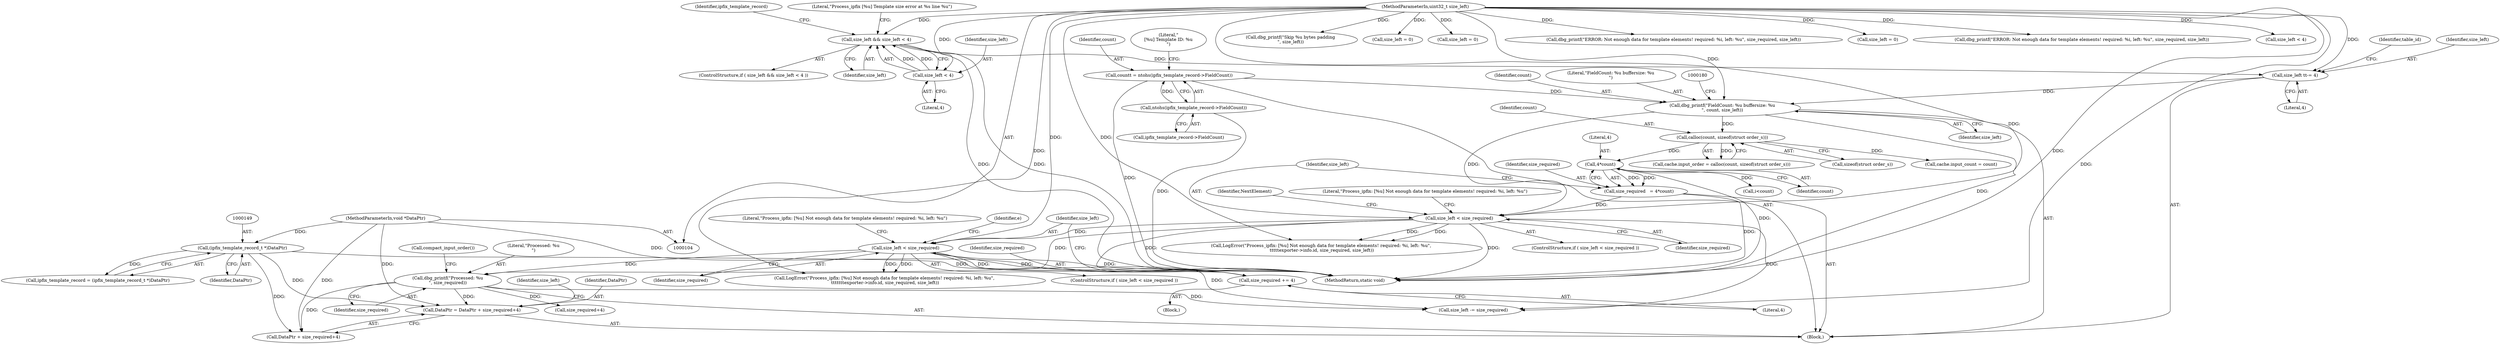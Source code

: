 digraph "0_nfdump_3b006ededaf351f1723aea6c727c9edd1b1fff9b@pointer" {
"1000620" [label="(Call,DataPtr = DataPtr + size_required+4)"];
"1000148" [label="(Call,(ipfix_template_record_t *)DataPtr)"];
"1000106" [label="(MethodParameterIn,void *DataPtr)"];
"1000455" [label="(Call,dbg_printf(\"Processed: %u\n\", size_required))"];
"1000283" [label="(Call,size_left < size_required)"];
"1000174" [label="(Call,dbg_printf(\"FieldCount: %u buffersize: %u\n\", count, size_left))"];
"1000160" [label="(Call,count\t = ntohs(ipfix_template_record->FieldCount))"];
"1000162" [label="(Call,ntohs(ipfix_template_record->FieldCount))"];
"1000151" [label="(Call,size_left \t\t-= 4)"];
"1000125" [label="(Call,size_left && size_left < 4)"];
"1000127" [label="(Call,size_left < 4)"];
"1000107" [label="(MethodParameterIn,uint32_t size_left)"];
"1000277" [label="(Call,size_required   = 4*count)"];
"1000279" [label="(Call,4*count)"];
"1000252" [label="(Call,calloc(count, sizeof(struct order_s)))"];
"1000393" [label="(Call,size_left < size_required)"];
"1000389" [label="(Call,size_required += 4)"];
"1000282" [label="(ControlStructure,if ( size_left < size_required ))"];
"1000393" [label="(Call,size_left < size_required)"];
"1000457" [label="(Identifier,size_required)"];
"1000125" [label="(Call,size_left && size_left < 4)"];
"1000177" [label="(Identifier,size_left)"];
"1000129" [label="(Literal,4)"];
"1000148" [label="(Call,(ipfix_template_record_t *)DataPtr)"];
"1000397" [label="(Call,LogError(\"Process_ipfix: [%u] Not enough data for template elements! required: %i, left: %u\", \n\t\t\t\t\t\t\texporter->info.id, size_required, size_left))"];
"1000116" [label="(Block,)"];
"1000459" [label="(Call,compact_input_order())"];
"1000285" [label="(Identifier,size_required)"];
"1000632" [label="(Call,dbg_printf(\"Skip %u bytes padding\n\", size_left))"];
"1000155" [label="(Identifier,table_id)"];
"1000167" [label="(Literal,\"\n[%u] Template ID: %u\n\")"];
"1000128" [label="(Identifier,size_left)"];
"1000252" [label="(Call,calloc(count, sizeof(struct order_s)))"];
"1000392" [label="(ControlStructure,if ( size_left < size_required ))"];
"1000617" [label="(Call,size_left -= size_required)"];
"1000415" [label="(Identifier,e)"];
"1000147" [label="(Identifier,ipfix_template_record)"];
"1000390" [label="(Identifier,size_required)"];
"1000142" [label="(Call,size_left = 0)"];
"1000647" [label="(MethodReturn,static void)"];
"1000382" [label="(Block,)"];
"1000312" [label="(Call,i<count)"];
"1000389" [label="(Call,size_required += 4)"];
"1000278" [label="(Identifier,size_required)"];
"1000279" [label="(Call,4*count)"];
"1000394" [label="(Identifier,size_left)"];
"1000127" [label="(Call,size_left < 4)"];
"1000302" [label="(Identifier,NextElement)"];
"1000288" [label="(Literal,\"Process_ipfix: [%u] Not enough data for template elements! required: %i, left: %u\")"];
"1000174" [label="(Call,dbg_printf(\"FieldCount: %u buffersize: %u\n\", count, size_left))"];
"1000635" [label="(Call,size_left = 0)"];
"1000283" [label="(Call,size_left < size_required)"];
"1000151" [label="(Call,size_left \t\t-= 4)"];
"1000296" [label="(Call,dbg_printf(\"ERROR: Not enough data for template elements! required: %i, left: %u\", size_required, size_left))"];
"1000152" [label="(Identifier,size_left)"];
"1000146" [label="(Call,ipfix_template_record = (ipfix_template_record_t *)DataPtr)"];
"1000153" [label="(Literal,4)"];
"1000268" [label="(Call,size_left = 0)"];
"1000132" [label="(Literal,\"Process_ipfix [%u] Template size error at %s line %u\")"];
"1000124" [label="(ControlStructure,if ( size_left && size_left < 4 ))"];
"1000176" [label="(Identifier,count)"];
"1000406" [label="(Call,dbg_printf(\"ERROR: Not enough data for template elements! required: %i, left: %u\", size_required, size_left))"];
"1000163" [label="(Call,ipfix_template_record->FieldCount)"];
"1000272" [label="(Call,cache.input_count = count)"];
"1000175" [label="(Literal,\"FieldCount: %u buffersize: %u\n\")"];
"1000620" [label="(Call,DataPtr = DataPtr + size_required+4)"];
"1000456" [label="(Literal,\"Processed: %u\n\")"];
"1000160" [label="(Call,count\t = ntohs(ipfix_template_record->FieldCount))"];
"1000624" [label="(Call,size_required+4)"];
"1000280" [label="(Literal,4)"];
"1000254" [label="(Call,sizeof(struct order_s))"];
"1000455" [label="(Call,dbg_printf(\"Processed: %u\n\", size_required))"];
"1000398" [label="(Literal,\"Process_ipfix: [%u] Not enough data for template elements! required: %i, left: %u\")"];
"1000277" [label="(Call,size_required   = 4*count)"];
"1000253" [label="(Identifier,count)"];
"1000162" [label="(Call,ntohs(ipfix_template_record->FieldCount))"];
"1000621" [label="(Identifier,DataPtr)"];
"1000281" [label="(Identifier,count)"];
"1000628" [label="(Call,size_left < 4)"];
"1000395" [label="(Identifier,size_required)"];
"1000391" [label="(Literal,4)"];
"1000629" [label="(Identifier,size_left)"];
"1000107" [label="(MethodParameterIn,uint32_t size_left)"];
"1000622" [label="(Call,DataPtr + size_required+4)"];
"1000150" [label="(Identifier,DataPtr)"];
"1000287" [label="(Call,LogError(\"Process_ipfix: [%u] Not enough data for template elements! required: %i, left: %u\", \n\t\t\t\t\texporter->info.id, size_required, size_left))"];
"1000161" [label="(Identifier,count)"];
"1000248" [label="(Call,cache.input_order = calloc(count, sizeof(struct order_s)))"];
"1000106" [label="(MethodParameterIn,void *DataPtr)"];
"1000126" [label="(Identifier,size_left)"];
"1000284" [label="(Identifier,size_left)"];
"1000620" -> "1000116"  [label="AST: "];
"1000620" -> "1000622"  [label="CFG: "];
"1000621" -> "1000620"  [label="AST: "];
"1000622" -> "1000620"  [label="AST: "];
"1000629" -> "1000620"  [label="CFG: "];
"1000148" -> "1000620"  [label="DDG: "];
"1000106" -> "1000620"  [label="DDG: "];
"1000455" -> "1000620"  [label="DDG: "];
"1000148" -> "1000146"  [label="AST: "];
"1000148" -> "1000150"  [label="CFG: "];
"1000149" -> "1000148"  [label="AST: "];
"1000150" -> "1000148"  [label="AST: "];
"1000146" -> "1000148"  [label="CFG: "];
"1000148" -> "1000647"  [label="DDG: "];
"1000148" -> "1000146"  [label="DDG: "];
"1000106" -> "1000148"  [label="DDG: "];
"1000148" -> "1000622"  [label="DDG: "];
"1000106" -> "1000104"  [label="AST: "];
"1000106" -> "1000647"  [label="DDG: "];
"1000106" -> "1000622"  [label="DDG: "];
"1000455" -> "1000116"  [label="AST: "];
"1000455" -> "1000457"  [label="CFG: "];
"1000456" -> "1000455"  [label="AST: "];
"1000457" -> "1000455"  [label="AST: "];
"1000459" -> "1000455"  [label="CFG: "];
"1000283" -> "1000455"  [label="DDG: "];
"1000393" -> "1000455"  [label="DDG: "];
"1000455" -> "1000617"  [label="DDG: "];
"1000455" -> "1000622"  [label="DDG: "];
"1000455" -> "1000624"  [label="DDG: "];
"1000283" -> "1000282"  [label="AST: "];
"1000283" -> "1000285"  [label="CFG: "];
"1000284" -> "1000283"  [label="AST: "];
"1000285" -> "1000283"  [label="AST: "];
"1000288" -> "1000283"  [label="CFG: "];
"1000302" -> "1000283"  [label="CFG: "];
"1000283" -> "1000647"  [label="DDG: "];
"1000174" -> "1000283"  [label="DDG: "];
"1000107" -> "1000283"  [label="DDG: "];
"1000277" -> "1000283"  [label="DDG: "];
"1000283" -> "1000287"  [label="DDG: "];
"1000283" -> "1000287"  [label="DDG: "];
"1000283" -> "1000389"  [label="DDG: "];
"1000283" -> "1000393"  [label="DDG: "];
"1000283" -> "1000617"  [label="DDG: "];
"1000174" -> "1000116"  [label="AST: "];
"1000174" -> "1000177"  [label="CFG: "];
"1000175" -> "1000174"  [label="AST: "];
"1000176" -> "1000174"  [label="AST: "];
"1000177" -> "1000174"  [label="AST: "];
"1000180" -> "1000174"  [label="CFG: "];
"1000174" -> "1000647"  [label="DDG: "];
"1000160" -> "1000174"  [label="DDG: "];
"1000151" -> "1000174"  [label="DDG: "];
"1000107" -> "1000174"  [label="DDG: "];
"1000174" -> "1000252"  [label="DDG: "];
"1000160" -> "1000116"  [label="AST: "];
"1000160" -> "1000162"  [label="CFG: "];
"1000161" -> "1000160"  [label="AST: "];
"1000162" -> "1000160"  [label="AST: "];
"1000167" -> "1000160"  [label="CFG: "];
"1000160" -> "1000647"  [label="DDG: "];
"1000162" -> "1000160"  [label="DDG: "];
"1000162" -> "1000163"  [label="CFG: "];
"1000163" -> "1000162"  [label="AST: "];
"1000162" -> "1000647"  [label="DDG: "];
"1000151" -> "1000116"  [label="AST: "];
"1000151" -> "1000153"  [label="CFG: "];
"1000152" -> "1000151"  [label="AST: "];
"1000153" -> "1000151"  [label="AST: "];
"1000155" -> "1000151"  [label="CFG: "];
"1000125" -> "1000151"  [label="DDG: "];
"1000107" -> "1000151"  [label="DDG: "];
"1000125" -> "1000124"  [label="AST: "];
"1000125" -> "1000126"  [label="CFG: "];
"1000125" -> "1000127"  [label="CFG: "];
"1000126" -> "1000125"  [label="AST: "];
"1000127" -> "1000125"  [label="AST: "];
"1000132" -> "1000125"  [label="CFG: "];
"1000147" -> "1000125"  [label="CFG: "];
"1000125" -> "1000647"  [label="DDG: "];
"1000125" -> "1000647"  [label="DDG: "];
"1000127" -> "1000125"  [label="DDG: "];
"1000127" -> "1000125"  [label="DDG: "];
"1000107" -> "1000125"  [label="DDG: "];
"1000127" -> "1000129"  [label="CFG: "];
"1000128" -> "1000127"  [label="AST: "];
"1000129" -> "1000127"  [label="AST: "];
"1000107" -> "1000127"  [label="DDG: "];
"1000107" -> "1000104"  [label="AST: "];
"1000107" -> "1000647"  [label="DDG: "];
"1000107" -> "1000142"  [label="DDG: "];
"1000107" -> "1000268"  [label="DDG: "];
"1000107" -> "1000287"  [label="DDG: "];
"1000107" -> "1000296"  [label="DDG: "];
"1000107" -> "1000393"  [label="DDG: "];
"1000107" -> "1000397"  [label="DDG: "];
"1000107" -> "1000406"  [label="DDG: "];
"1000107" -> "1000617"  [label="DDG: "];
"1000107" -> "1000628"  [label="DDG: "];
"1000107" -> "1000632"  [label="DDG: "];
"1000107" -> "1000635"  [label="DDG: "];
"1000277" -> "1000116"  [label="AST: "];
"1000277" -> "1000279"  [label="CFG: "];
"1000278" -> "1000277"  [label="AST: "];
"1000279" -> "1000277"  [label="AST: "];
"1000284" -> "1000277"  [label="CFG: "];
"1000277" -> "1000647"  [label="DDG: "];
"1000279" -> "1000277"  [label="DDG: "];
"1000279" -> "1000277"  [label="DDG: "];
"1000279" -> "1000281"  [label="CFG: "];
"1000280" -> "1000279"  [label="AST: "];
"1000281" -> "1000279"  [label="AST: "];
"1000279" -> "1000647"  [label="DDG: "];
"1000252" -> "1000279"  [label="DDG: "];
"1000279" -> "1000312"  [label="DDG: "];
"1000252" -> "1000248"  [label="AST: "];
"1000252" -> "1000254"  [label="CFG: "];
"1000253" -> "1000252"  [label="AST: "];
"1000254" -> "1000252"  [label="AST: "];
"1000248" -> "1000252"  [label="CFG: "];
"1000252" -> "1000248"  [label="DDG: "];
"1000252" -> "1000272"  [label="DDG: "];
"1000393" -> "1000392"  [label="AST: "];
"1000393" -> "1000395"  [label="CFG: "];
"1000394" -> "1000393"  [label="AST: "];
"1000395" -> "1000393"  [label="AST: "];
"1000398" -> "1000393"  [label="CFG: "];
"1000415" -> "1000393"  [label="CFG: "];
"1000393" -> "1000647"  [label="DDG: "];
"1000393" -> "1000389"  [label="DDG: "];
"1000389" -> "1000393"  [label="DDG: "];
"1000393" -> "1000397"  [label="DDG: "];
"1000393" -> "1000397"  [label="DDG: "];
"1000393" -> "1000617"  [label="DDG: "];
"1000389" -> "1000382"  [label="AST: "];
"1000389" -> "1000391"  [label="CFG: "];
"1000390" -> "1000389"  [label="AST: "];
"1000391" -> "1000389"  [label="AST: "];
"1000394" -> "1000389"  [label="CFG: "];
}
